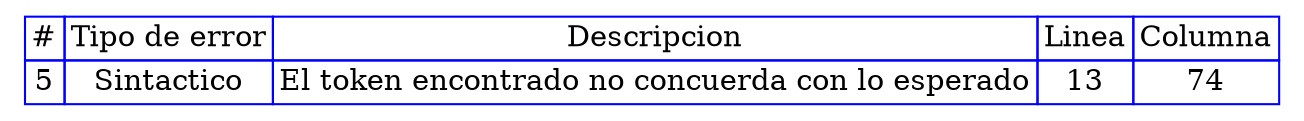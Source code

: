 digraph {

  tbl [

    shape=plaintext
    label=<
      <table border='0' cellborder='1' color='blue' cellspacing='0'>
        <tr><td>#</td><td>Tipo de error</td><td>Descripcion</td><td>Linea</td><td>Columna</td></tr><tr><td>5</td><td>Sintactico</td><td>El token encontrado no concuerda con lo esperado</td><td>13</td><td>74</td></tr>
</table>

    >];

}
